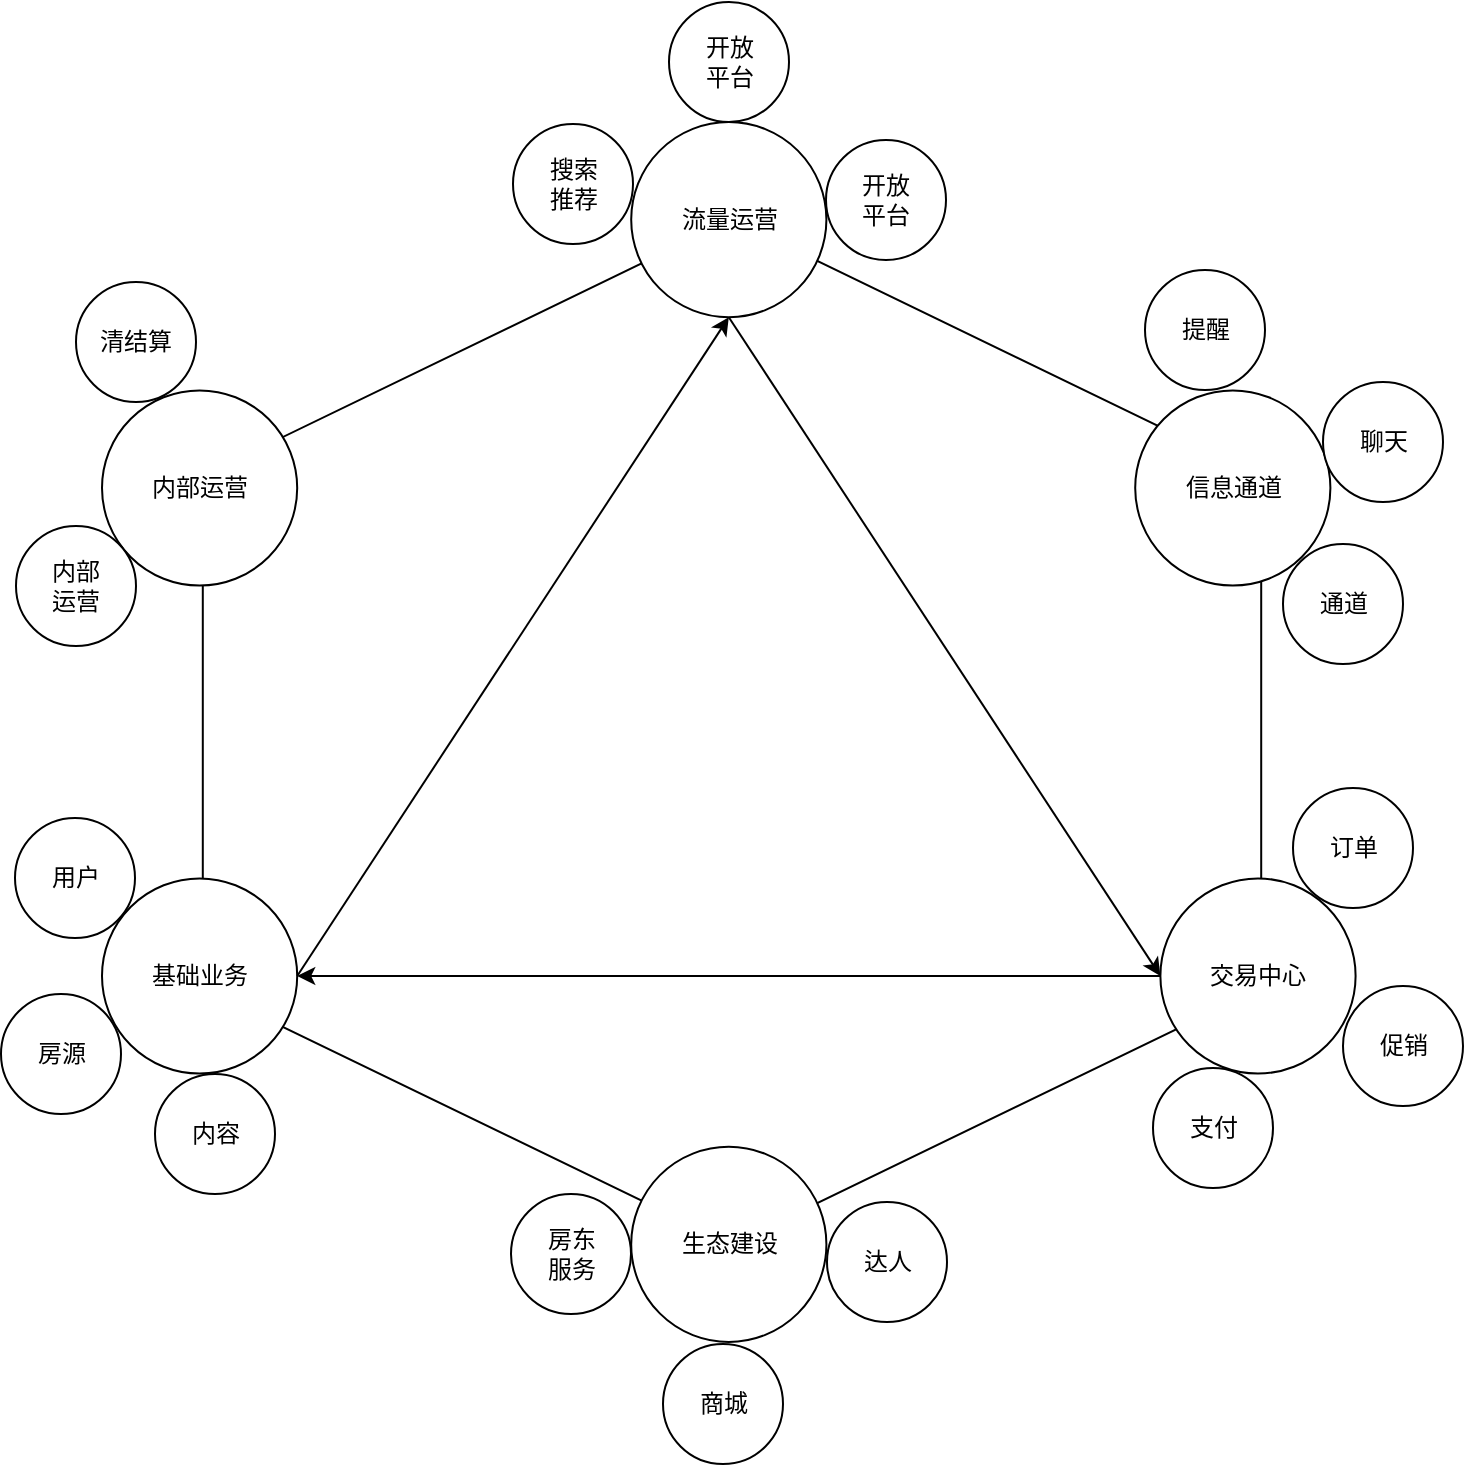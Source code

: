 <mxfile version="11.3.0" type="github" pages="2"><diagram id="1l8nbZYicziy1tsvWMK8" name="Page-1"><mxGraphModel dx="1045" dy="755" grid="1" gridSize="10" guides="1" tooltips="1" connect="1" arrows="1" fold="1" page="1" pageScale="1" pageWidth="827" pageHeight="1169" math="0" shadow="0"><root><mxCell id="0"/><mxCell id="1" parent="0"/><mxCell id="5wOLp9JNuA5uwsZeebMo-1" value="" style="shape=hexagon;perimeter=hexagonPerimeter2;whiteSpace=wrap;html=1;direction=north;" parent="1" vertex="1"><mxGeometry x="160.4" y="168.8" width="529.2" height="512.4" as="geometry"/></mxCell><mxCell id="SG67ZrkMPG3jon6Jxduo-2" value="流量运营" style="ellipse;whiteSpace=wrap;html=1;aspect=fixed;" vertex="1" parent="1"><mxGeometry x="374.6" y="120" width="97.6" height="97.6" as="geometry"/></mxCell><mxCell id="SG67ZrkMPG3jon6Jxduo-4" value="基础业务" style="ellipse;whiteSpace=wrap;html=1;aspect=fixed;" vertex="1" parent="1"><mxGeometry x="110" y="498.2" width="97.6" height="97.6" as="geometry"/></mxCell><mxCell id="SG67ZrkMPG3jon6Jxduo-6" value="交易中心" style="ellipse;whiteSpace=wrap;html=1;aspect=fixed;" vertex="1" parent="1"><mxGeometry x="639.2" y="498.2" width="97.6" height="97.6" as="geometry"/></mxCell><mxCell id="SG67ZrkMPG3jon6Jxduo-8" value="" style="endArrow=classic;html=1;entryX=0.5;entryY=1;entryDx=0;entryDy=0;exitX=1;exitY=0.5;exitDx=0;exitDy=0;" edge="1" parent="1" source="SG67ZrkMPG3jon6Jxduo-4" target="SG67ZrkMPG3jon6Jxduo-2"><mxGeometry width="50" height="50" relative="1" as="geometry"><mxPoint x="185.6" y="534.8" as="sourcePoint"/><mxPoint x="248.6" y="473.8" as="targetPoint"/></mxGeometry></mxCell><mxCell id="SG67ZrkMPG3jon6Jxduo-9" value="" style="endArrow=classic;html=1;entryX=0;entryY=0.5;entryDx=0;entryDy=0;exitX=0.5;exitY=1;exitDx=0;exitDy=0;" edge="1" parent="1" source="SG67ZrkMPG3jon6Jxduo-2" target="SG67ZrkMPG3jon6Jxduo-6"><mxGeometry width="50" height="50" relative="1" as="geometry"><mxPoint x="210.8" y="791" as="sourcePoint"/><mxPoint x="273.8" y="730" as="targetPoint"/></mxGeometry></mxCell><mxCell id="SG67ZrkMPG3jon6Jxduo-10" value="" style="endArrow=classic;html=1;entryX=1;entryY=0.5;entryDx=0;entryDy=0;exitX=0;exitY=0.5;exitDx=0;exitDy=0;" edge="1" parent="1" source="SG67ZrkMPG3jon6Jxduo-6" target="SG67ZrkMPG3jon6Jxduo-4"><mxGeometry width="50" height="50" relative="1" as="geometry"><mxPoint x="110" y="815.4" as="sourcePoint"/><mxPoint x="173" y="754.4" as="targetPoint"/></mxGeometry></mxCell><mxCell id="_icPRjUHa89k4BcRh54H-20" value="基础版" parent="0"/><mxCell id="_icPRjUHa89k4BcRh54H-21" value="内部运营" style="ellipse;whiteSpace=wrap;html=1;aspect=fixed;" vertex="1" parent="_icPRjUHa89k4BcRh54H-20"><mxGeometry x="110" y="254.2" width="97.6" height="97.6" as="geometry"/></mxCell><mxCell id="_icPRjUHa89k4BcRh54H-22" value="信息通道" style="ellipse;whiteSpace=wrap;html=1;aspect=fixed;" vertex="1" parent="_icPRjUHa89k4BcRh54H-20"><mxGeometry x="626.6" y="254.2" width="97.6" height="97.6" as="geometry"/></mxCell><mxCell id="_icPRjUHa89k4BcRh54H-23" value="生态建设" style="ellipse;whiteSpace=wrap;html=1;aspect=fixed;" vertex="1" parent="_icPRjUHa89k4BcRh54H-20"><mxGeometry x="374.6" y="632.4" width="97.6" height="97.6" as="geometry"/></mxCell><mxCell id="_icPRjUHa89k4BcRh54H-24" value="强化版" parent="0"/><mxCell id="_icPRjUHa89k4BcRh54H-51" value="服务中心" parent="0"/><mxCell id="_icPRjUHa89k4BcRh54H-52" value="清结算" style="ellipse;whiteSpace=wrap;html=1;aspect=fixed;" vertex="1" parent="_icPRjUHa89k4BcRh54H-51"><mxGeometry x="97" y="200" width="60" height="60" as="geometry"/></mxCell><mxCell id="_icPRjUHa89k4BcRh54H-53" value="内部&lt;br&gt;运营" style="ellipse;whiteSpace=wrap;html=1;aspect=fixed;" vertex="1" parent="_icPRjUHa89k4BcRh54H-51"><mxGeometry x="67" y="322" width="60" height="60" as="geometry"/></mxCell><mxCell id="_icPRjUHa89k4BcRh54H-54" value="开放&lt;br&gt;平台" style="ellipse;whiteSpace=wrap;html=1;aspect=fixed;" vertex="1" parent="_icPRjUHa89k4BcRh54H-51"><mxGeometry x="393.5" y="60" width="60" height="60" as="geometry"/></mxCell><mxCell id="_icPRjUHa89k4BcRh54H-55" value="房源" style="ellipse;whiteSpace=wrap;html=1;aspect=fixed;" vertex="1" parent="_icPRjUHa89k4BcRh54H-51"><mxGeometry x="59.5" y="556" width="60" height="60" as="geometry"/></mxCell><mxCell id="_icPRjUHa89k4BcRh54H-56" value="内容" style="ellipse;whiteSpace=wrap;html=1;aspect=fixed;" vertex="1" parent="_icPRjUHa89k4BcRh54H-51"><mxGeometry x="136.5" y="596" width="60" height="60" as="geometry"/></mxCell><mxCell id="_icPRjUHa89k4BcRh54H-57" value="商城" style="ellipse;whiteSpace=wrap;html=1;aspect=fixed;" vertex="1" parent="_icPRjUHa89k4BcRh54H-51"><mxGeometry x="390.5" y="731" width="60" height="60" as="geometry"/></mxCell><mxCell id="_icPRjUHa89k4BcRh54H-58" value="达人" style="ellipse;whiteSpace=wrap;html=1;aspect=fixed;" vertex="1" parent="_icPRjUHa89k4BcRh54H-51"><mxGeometry x="472.5" y="660" width="60" height="60" as="geometry"/></mxCell><mxCell id="_icPRjUHa89k4BcRh54H-59" value="聊天" style="ellipse;whiteSpace=wrap;html=1;aspect=fixed;" vertex="1" parent="_icPRjUHa89k4BcRh54H-51"><mxGeometry x="720.5" y="250" width="60" height="60" as="geometry"/></mxCell><mxCell id="_icPRjUHa89k4BcRh54H-60" value="通道" style="ellipse;whiteSpace=wrap;html=1;aspect=fixed;" vertex="1" parent="_icPRjUHa89k4BcRh54H-51"><mxGeometry x="700.5" y="331" width="60" height="60" as="geometry"/></mxCell><mxCell id="_icPRjUHa89k4BcRh54H-61" value="订单" style="ellipse;whiteSpace=wrap;html=1;aspect=fixed;" vertex="1" parent="_icPRjUHa89k4BcRh54H-51"><mxGeometry x="705.5" y="453" width="60" height="60" as="geometry"/></mxCell><mxCell id="_icPRjUHa89k4BcRh54H-62" value="促销" style="ellipse;whiteSpace=wrap;html=1;aspect=fixed;" vertex="1" parent="_icPRjUHa89k4BcRh54H-51"><mxGeometry x="730.5" y="552" width="60" height="60" as="geometry"/></mxCell><mxCell id="_icPRjUHa89k4BcRh54H-63" value="支付" style="ellipse;whiteSpace=wrap;html=1;aspect=fixed;" vertex="1" parent="_icPRjUHa89k4BcRh54H-51"><mxGeometry x="635.5" y="593" width="60" height="60" as="geometry"/></mxCell><mxCell id="_icPRjUHa89k4BcRh54H-64" value="开放&lt;br&gt;平台" style="ellipse;whiteSpace=wrap;html=1;aspect=fixed;" vertex="1" parent="_icPRjUHa89k4BcRh54H-51"><mxGeometry x="472" y="129" width="60" height="60" as="geometry"/></mxCell><mxCell id="_icPRjUHa89k4BcRh54H-65" value="搜索&lt;br&gt;推荐" style="ellipse;whiteSpace=wrap;html=1;aspect=fixed;" vertex="1" parent="_icPRjUHa89k4BcRh54H-51"><mxGeometry x="315.5" y="121" width="60" height="60" as="geometry"/></mxCell><mxCell id="_icPRjUHa89k4BcRh54H-66" value="用户" style="ellipse;whiteSpace=wrap;html=1;aspect=fixed;" vertex="1" parent="_icPRjUHa89k4BcRh54H-51"><mxGeometry x="66.5" y="468" width="60" height="60" as="geometry"/></mxCell><mxCell id="_icPRjUHa89k4BcRh54H-67" value="房东&lt;br&gt;服务" style="ellipse;whiteSpace=wrap;html=1;aspect=fixed;" vertex="1" parent="_icPRjUHa89k4BcRh54H-51"><mxGeometry x="314.5" y="656" width="60" height="60" as="geometry"/></mxCell><mxCell id="_icPRjUHa89k4BcRh54H-68" value="提醒" style="ellipse;whiteSpace=wrap;html=1;aspect=fixed;" vertex="1" parent="_icPRjUHa89k4BcRh54H-51"><mxGeometry x="631.5" y="194" width="60" height="60" as="geometry"/></mxCell></root></mxGraphModel></diagram><diagram id="2DpsNVENQsKUstL4Lo5j" name="Page-2"><mxGraphModel dx="1045" dy="755" grid="1" gridSize="10" guides="1" tooltips="1" connect="1" arrows="1" fold="1" page="1" pageScale="1" pageWidth="827" pageHeight="1169" math="0" shadow="0"><root><mxCell id="r1JH4QraMYkHbHhPMCEB-0"/><mxCell id="r1JH4QraMYkHbHhPMCEB-1" parent="r1JH4QraMYkHbHhPMCEB-0"/></root></mxGraphModel></diagram></mxfile>